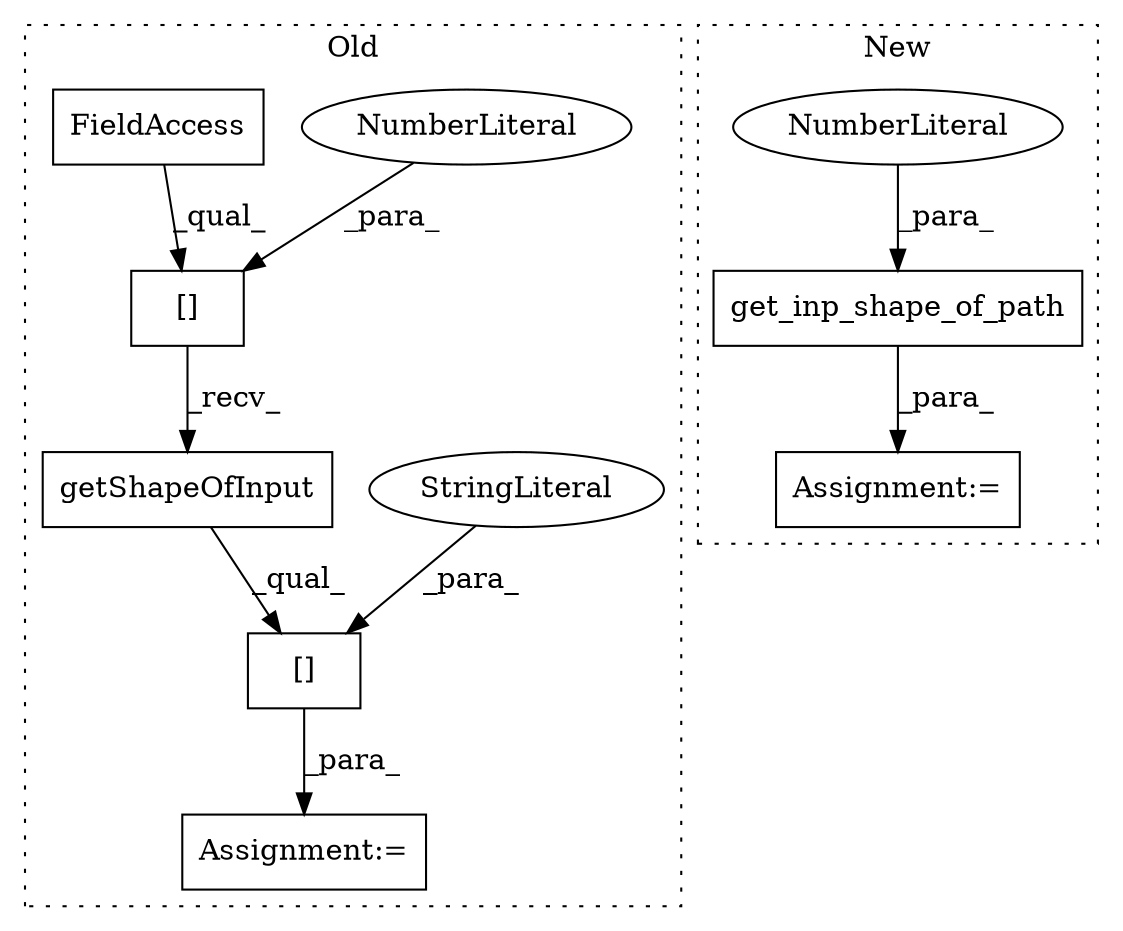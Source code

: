 digraph G {
subgraph cluster0 {
1 [label="getShapeOfInput" a="32" s="21909,21931" l="16,1" shape="box"];
3 [label="[]" a="2" s="21891,21950" l="42,1" shape="box"];
4 [label="StringLiteral" a="45" s="21933" l="17" shape="ellipse"];
5 [label="[]" a="2" s="21891,21907" l="15,1" shape="box"];
7 [label="NumberLiteral" a="34" s="21906" l="1" shape="ellipse"];
8 [label="FieldAccess" a="22" s="21891" l="14" shape="box"];
10 [label="Assignment:=" a="7" s="21890" l="1" shape="box"];
label = "Old";
style="dotted";
}
subgraph cluster1 {
2 [label="get_inp_shape_of_path" a="32" s="21874,21904" l="22,1" shape="box"];
6 [label="NumberLiteral" a="34" s="21896" l="1" shape="ellipse"];
9 [label="Assignment:=" a="7" s="21867" l="1" shape="box"];
label = "New";
style="dotted";
}
1 -> 3 [label="_qual_"];
2 -> 9 [label="_para_"];
3 -> 10 [label="_para_"];
4 -> 3 [label="_para_"];
5 -> 1 [label="_recv_"];
6 -> 2 [label="_para_"];
7 -> 5 [label="_para_"];
8 -> 5 [label="_qual_"];
}